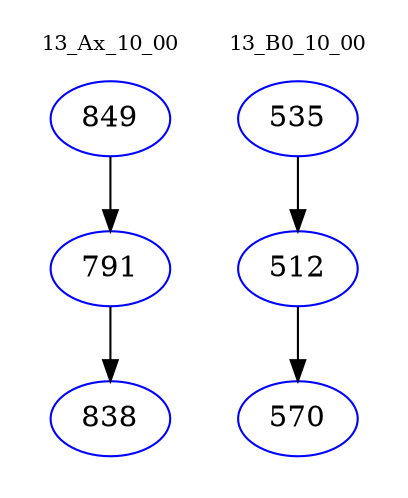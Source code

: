 digraph{
subgraph cluster_0 {
color = white
label = "13_Ax_10_00";
fontsize=10;
T0_849 [label="849", color="blue"]
T0_849 -> T0_791 [color="black"]
T0_791 [label="791", color="blue"]
T0_791 -> T0_838 [color="black"]
T0_838 [label="838", color="blue"]
}
subgraph cluster_1 {
color = white
label = "13_B0_10_00";
fontsize=10;
T1_535 [label="535", color="blue"]
T1_535 -> T1_512 [color="black"]
T1_512 [label="512", color="blue"]
T1_512 -> T1_570 [color="black"]
T1_570 [label="570", color="blue"]
}
}
